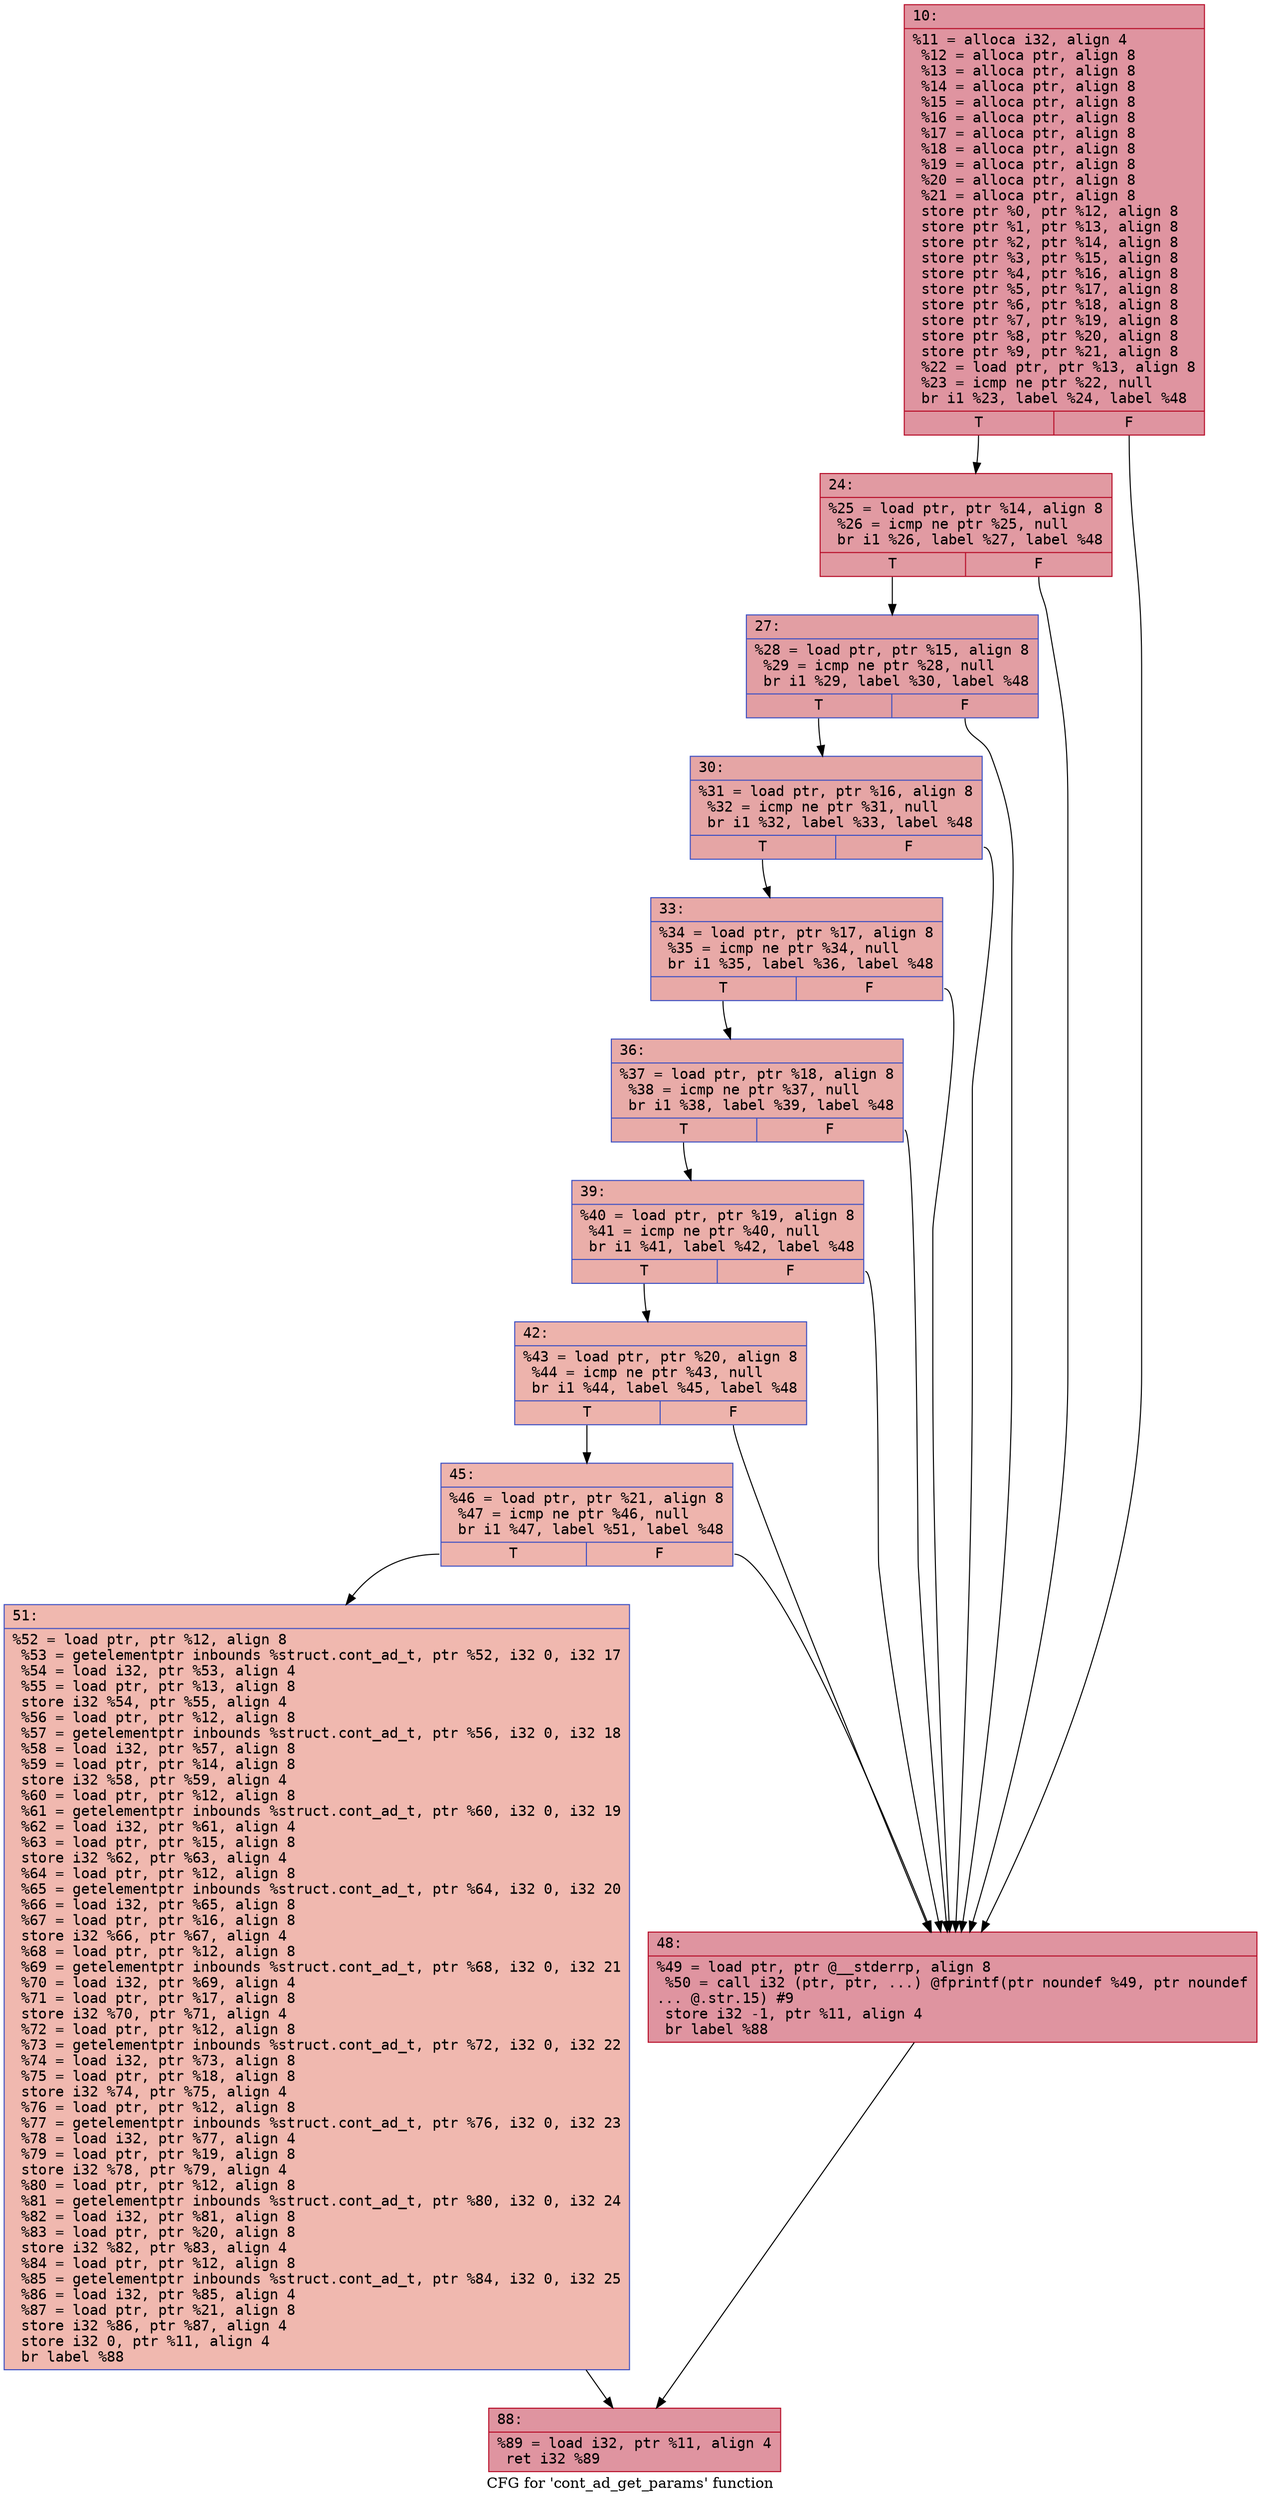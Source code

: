 digraph "CFG for 'cont_ad_get_params' function" {
	label="CFG for 'cont_ad_get_params' function";

	Node0x600000a64000 [shape=record,color="#b70d28ff", style=filled, fillcolor="#b70d2870" fontname="Courier",label="{10:\l|  %11 = alloca i32, align 4\l  %12 = alloca ptr, align 8\l  %13 = alloca ptr, align 8\l  %14 = alloca ptr, align 8\l  %15 = alloca ptr, align 8\l  %16 = alloca ptr, align 8\l  %17 = alloca ptr, align 8\l  %18 = alloca ptr, align 8\l  %19 = alloca ptr, align 8\l  %20 = alloca ptr, align 8\l  %21 = alloca ptr, align 8\l  store ptr %0, ptr %12, align 8\l  store ptr %1, ptr %13, align 8\l  store ptr %2, ptr %14, align 8\l  store ptr %3, ptr %15, align 8\l  store ptr %4, ptr %16, align 8\l  store ptr %5, ptr %17, align 8\l  store ptr %6, ptr %18, align 8\l  store ptr %7, ptr %19, align 8\l  store ptr %8, ptr %20, align 8\l  store ptr %9, ptr %21, align 8\l  %22 = load ptr, ptr %13, align 8\l  %23 = icmp ne ptr %22, null\l  br i1 %23, label %24, label %48\l|{<s0>T|<s1>F}}"];
	Node0x600000a64000:s0 -> Node0x600000a64050[tooltip="10 -> 24\nProbability 62.50%" ];
	Node0x600000a64000:s1 -> Node0x600000a642d0[tooltip="10 -> 48\nProbability 37.50%" ];
	Node0x600000a64050 [shape=record,color="#b70d28ff", style=filled, fillcolor="#bb1b2c70" fontname="Courier",label="{24:\l|  %25 = load ptr, ptr %14, align 8\l  %26 = icmp ne ptr %25, null\l  br i1 %26, label %27, label %48\l|{<s0>T|<s1>F}}"];
	Node0x600000a64050:s0 -> Node0x600000a640a0[tooltip="24 -> 27\nProbability 62.50%" ];
	Node0x600000a64050:s1 -> Node0x600000a642d0[tooltip="24 -> 48\nProbability 37.50%" ];
	Node0x600000a640a0 [shape=record,color="#3d50c3ff", style=filled, fillcolor="#be242e70" fontname="Courier",label="{27:\l|  %28 = load ptr, ptr %15, align 8\l  %29 = icmp ne ptr %28, null\l  br i1 %29, label %30, label %48\l|{<s0>T|<s1>F}}"];
	Node0x600000a640a0:s0 -> Node0x600000a640f0[tooltip="27 -> 30\nProbability 62.50%" ];
	Node0x600000a640a0:s1 -> Node0x600000a642d0[tooltip="27 -> 48\nProbability 37.50%" ];
	Node0x600000a640f0 [shape=record,color="#3d50c3ff", style=filled, fillcolor="#c5333470" fontname="Courier",label="{30:\l|  %31 = load ptr, ptr %16, align 8\l  %32 = icmp ne ptr %31, null\l  br i1 %32, label %33, label %48\l|{<s0>T|<s1>F}}"];
	Node0x600000a640f0:s0 -> Node0x600000a64140[tooltip="30 -> 33\nProbability 62.50%" ];
	Node0x600000a640f0:s1 -> Node0x600000a642d0[tooltip="30 -> 48\nProbability 37.50%" ];
	Node0x600000a64140 [shape=record,color="#3d50c3ff", style=filled, fillcolor="#ca3b3770" fontname="Courier",label="{33:\l|  %34 = load ptr, ptr %17, align 8\l  %35 = icmp ne ptr %34, null\l  br i1 %35, label %36, label %48\l|{<s0>T|<s1>F}}"];
	Node0x600000a64140:s0 -> Node0x600000a64190[tooltip="33 -> 36\nProbability 62.50%" ];
	Node0x600000a64140:s1 -> Node0x600000a642d0[tooltip="33 -> 48\nProbability 37.50%" ];
	Node0x600000a64190 [shape=record,color="#3d50c3ff", style=filled, fillcolor="#cc403a70" fontname="Courier",label="{36:\l|  %37 = load ptr, ptr %18, align 8\l  %38 = icmp ne ptr %37, null\l  br i1 %38, label %39, label %48\l|{<s0>T|<s1>F}}"];
	Node0x600000a64190:s0 -> Node0x600000a641e0[tooltip="36 -> 39\nProbability 62.50%" ];
	Node0x600000a64190:s1 -> Node0x600000a642d0[tooltip="36 -> 48\nProbability 37.50%" ];
	Node0x600000a641e0 [shape=record,color="#3d50c3ff", style=filled, fillcolor="#d0473d70" fontname="Courier",label="{39:\l|  %40 = load ptr, ptr %19, align 8\l  %41 = icmp ne ptr %40, null\l  br i1 %41, label %42, label %48\l|{<s0>T|<s1>F}}"];
	Node0x600000a641e0:s0 -> Node0x600000a64230[tooltip="39 -> 42\nProbability 62.50%" ];
	Node0x600000a641e0:s1 -> Node0x600000a642d0[tooltip="39 -> 48\nProbability 37.50%" ];
	Node0x600000a64230 [shape=record,color="#3d50c3ff", style=filled, fillcolor="#d6524470" fontname="Courier",label="{42:\l|  %43 = load ptr, ptr %20, align 8\l  %44 = icmp ne ptr %43, null\l  br i1 %44, label %45, label %48\l|{<s0>T|<s1>F}}"];
	Node0x600000a64230:s0 -> Node0x600000a64280[tooltip="42 -> 45\nProbability 62.50%" ];
	Node0x600000a64230:s1 -> Node0x600000a642d0[tooltip="42 -> 48\nProbability 37.50%" ];
	Node0x600000a64280 [shape=record,color="#3d50c3ff", style=filled, fillcolor="#d8564670" fontname="Courier",label="{45:\l|  %46 = load ptr, ptr %21, align 8\l  %47 = icmp ne ptr %46, null\l  br i1 %47, label %51, label %48\l|{<s0>T|<s1>F}}"];
	Node0x600000a64280:s0 -> Node0x600000a64320[tooltip="45 -> 51\nProbability 62.50%" ];
	Node0x600000a64280:s1 -> Node0x600000a642d0[tooltip="45 -> 48\nProbability 37.50%" ];
	Node0x600000a642d0 [shape=record,color="#b70d28ff", style=filled, fillcolor="#b70d2870" fontname="Courier",label="{48:\l|  %49 = load ptr, ptr @__stderrp, align 8\l  %50 = call i32 (ptr, ptr, ...) @fprintf(ptr noundef %49, ptr noundef\l... @.str.15) #9\l  store i32 -1, ptr %11, align 4\l  br label %88\l}"];
	Node0x600000a642d0 -> Node0x600000a64370[tooltip="48 -> 88\nProbability 100.00%" ];
	Node0x600000a64320 [shape=record,color="#3d50c3ff", style=filled, fillcolor="#dc5d4a70" fontname="Courier",label="{51:\l|  %52 = load ptr, ptr %12, align 8\l  %53 = getelementptr inbounds %struct.cont_ad_t, ptr %52, i32 0, i32 17\l  %54 = load i32, ptr %53, align 4\l  %55 = load ptr, ptr %13, align 8\l  store i32 %54, ptr %55, align 4\l  %56 = load ptr, ptr %12, align 8\l  %57 = getelementptr inbounds %struct.cont_ad_t, ptr %56, i32 0, i32 18\l  %58 = load i32, ptr %57, align 8\l  %59 = load ptr, ptr %14, align 8\l  store i32 %58, ptr %59, align 4\l  %60 = load ptr, ptr %12, align 8\l  %61 = getelementptr inbounds %struct.cont_ad_t, ptr %60, i32 0, i32 19\l  %62 = load i32, ptr %61, align 4\l  %63 = load ptr, ptr %15, align 8\l  store i32 %62, ptr %63, align 4\l  %64 = load ptr, ptr %12, align 8\l  %65 = getelementptr inbounds %struct.cont_ad_t, ptr %64, i32 0, i32 20\l  %66 = load i32, ptr %65, align 8\l  %67 = load ptr, ptr %16, align 8\l  store i32 %66, ptr %67, align 4\l  %68 = load ptr, ptr %12, align 8\l  %69 = getelementptr inbounds %struct.cont_ad_t, ptr %68, i32 0, i32 21\l  %70 = load i32, ptr %69, align 4\l  %71 = load ptr, ptr %17, align 8\l  store i32 %70, ptr %71, align 4\l  %72 = load ptr, ptr %12, align 8\l  %73 = getelementptr inbounds %struct.cont_ad_t, ptr %72, i32 0, i32 22\l  %74 = load i32, ptr %73, align 8\l  %75 = load ptr, ptr %18, align 8\l  store i32 %74, ptr %75, align 4\l  %76 = load ptr, ptr %12, align 8\l  %77 = getelementptr inbounds %struct.cont_ad_t, ptr %76, i32 0, i32 23\l  %78 = load i32, ptr %77, align 4\l  %79 = load ptr, ptr %19, align 8\l  store i32 %78, ptr %79, align 4\l  %80 = load ptr, ptr %12, align 8\l  %81 = getelementptr inbounds %struct.cont_ad_t, ptr %80, i32 0, i32 24\l  %82 = load i32, ptr %81, align 8\l  %83 = load ptr, ptr %20, align 8\l  store i32 %82, ptr %83, align 4\l  %84 = load ptr, ptr %12, align 8\l  %85 = getelementptr inbounds %struct.cont_ad_t, ptr %84, i32 0, i32 25\l  %86 = load i32, ptr %85, align 4\l  %87 = load ptr, ptr %21, align 8\l  store i32 %86, ptr %87, align 4\l  store i32 0, ptr %11, align 4\l  br label %88\l}"];
	Node0x600000a64320 -> Node0x600000a64370[tooltip="51 -> 88\nProbability 100.00%" ];
	Node0x600000a64370 [shape=record,color="#b70d28ff", style=filled, fillcolor="#b70d2870" fontname="Courier",label="{88:\l|  %89 = load i32, ptr %11, align 4\l  ret i32 %89\l}"];
}
